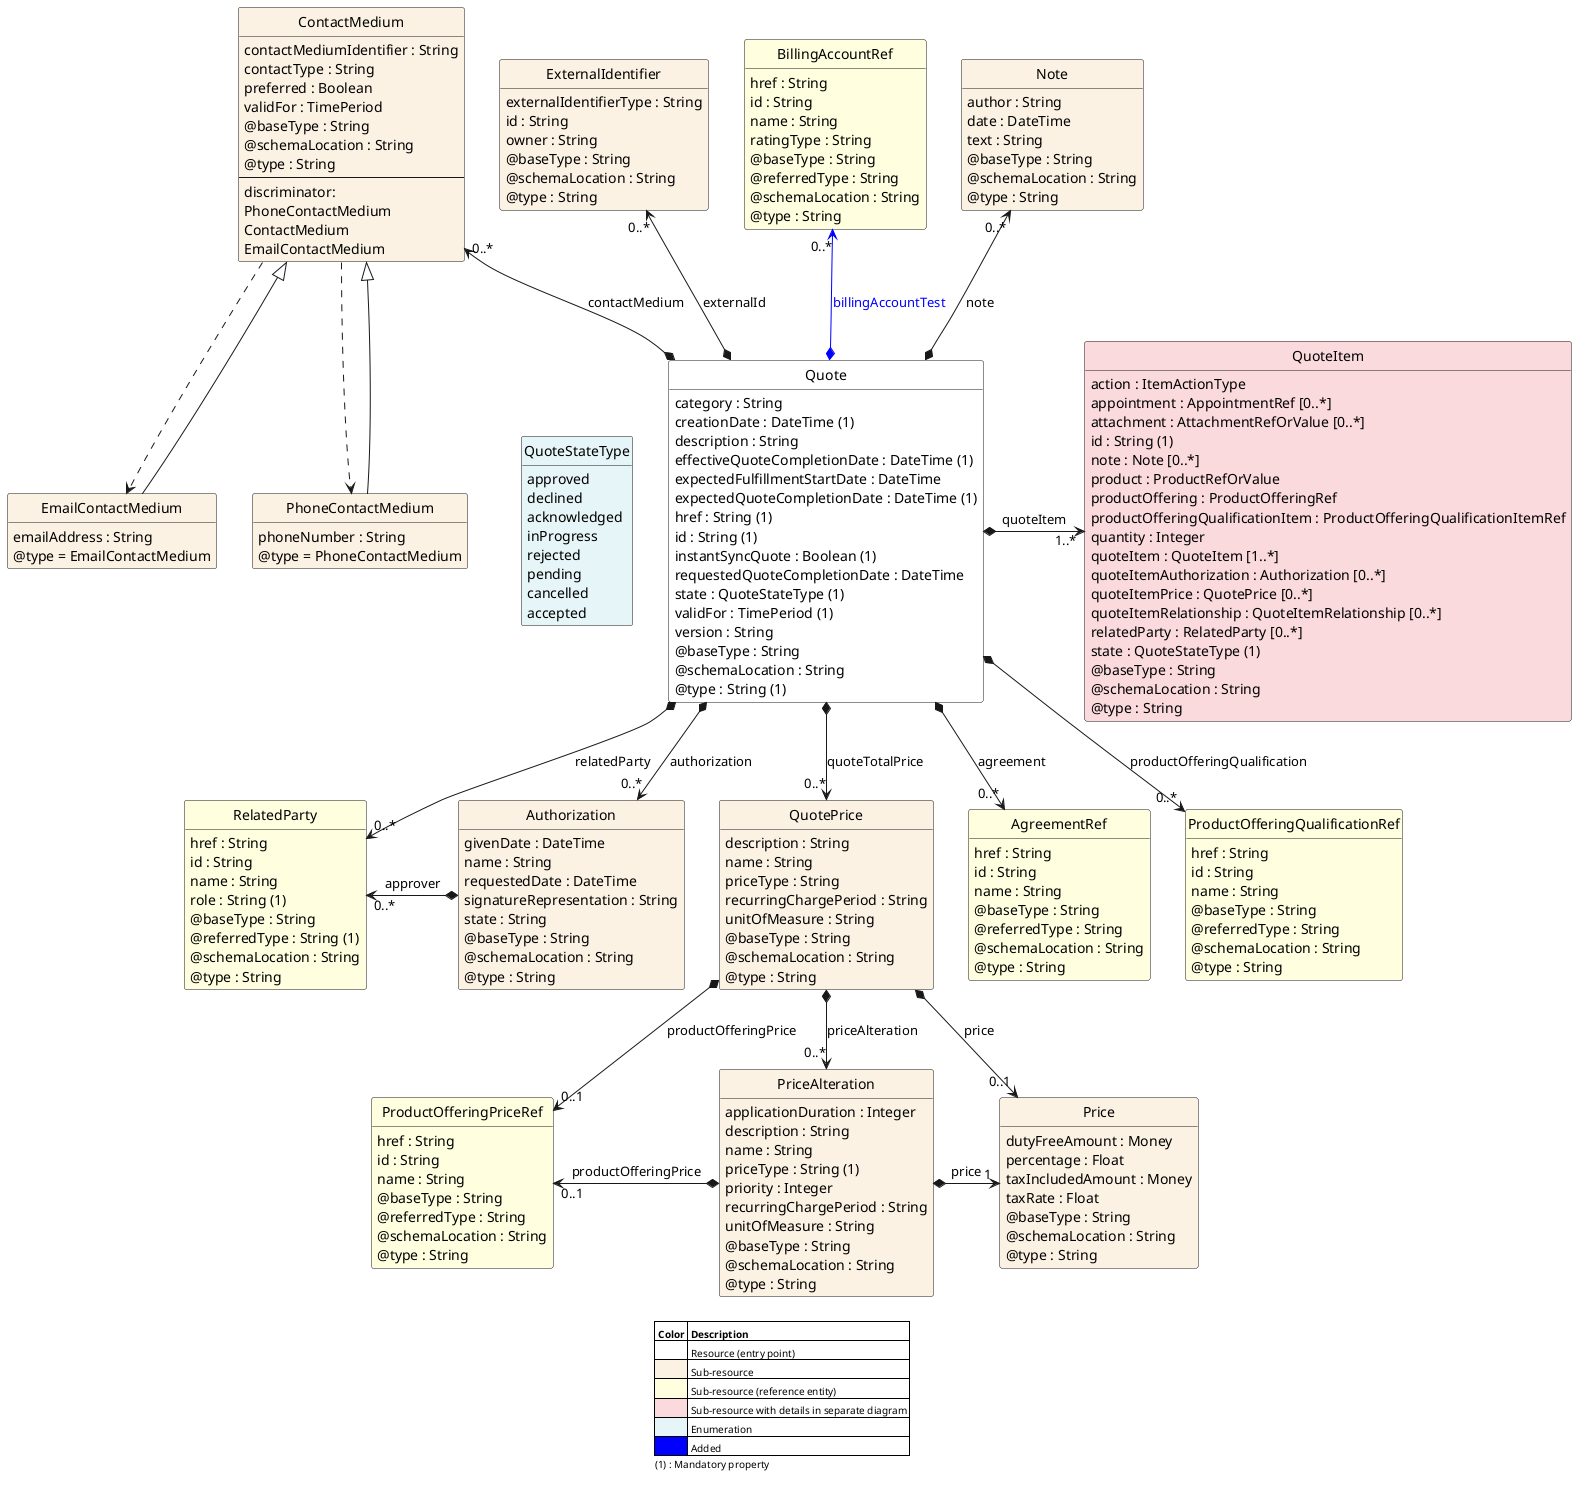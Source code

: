@startuml
'
' Resource:  Quote
' Source:    TMF648-Quote-v5.0.0.oas.yaml
'
hide circle
hide methods
hide stereotype
show <<Enumeration>> stereotype
skinparam class {
   BorderColor<<Extension>> blue
   FontColor<<Extension>> blue
   backgroundColor<<Enumeration>> #E6F5F7
   backgroundColor<<Ref>> #FFFFE0
   backgroundColor<<Pivot>> #FFFFFFF
   backgroundColor<<Resource>> #FCF2E3
   backgroundColor<<SubResource>> #FFFFFFF
   backgroundColor<<SubResourceReference>> #FADADD
}

skinparam legend {
   borderRoundCorner 0
   borderColor red
   backgroundColor white
}

class Quote  <<Pivot>> {
    category : String
    {field}creationDate : DateTime (1)
    description : String
    {field}effectiveQuoteCompletionDate : DateTime (1)
    expectedFulfillmentStartDate : DateTime
    {field}expectedQuoteCompletionDate : DateTime (1)
    {field}href : String (1)
    {field}id : String (1)
    {field}instantSyncQuote : Boolean (1)
    requestedQuoteCompletionDate : DateTime
    {field}state : QuoteStateType (1)
    {field}validFor : TimePeriod (1)
    version : String
    @baseType : String
    @schemaLocation : String
    {field}@type : String (1)
}

class QuoteStateType <<Enumeration>> {
    approved
    declined
    acknowledged
    inProgress
    rejected
    pending
    cancelled
    accepted
}

class QuotePrice <<Resource>> {
    description : String
    name : String
    priceType : String
    recurringChargePeriod : String
    unitOfMeasure : String
    @baseType : String
    @schemaLocation : String
    @type : String
}

class ContactMedium <<Resource>> {
    contactMediumIdentifier : String
    contactType : String
    preferred : Boolean
    validFor : TimePeriod
    @baseType : String
    @schemaLocation : String
    @type : String
    --
    discriminator:
    PhoneContactMedium
    ContactMedium
    EmailContactMedium
}

class ExternalIdentifier <<Resource>> {
    externalIdentifierType : String
    id : String
    owner : String
    @baseType : String
    @schemaLocation : String
    @type : String
}

class BillingAccountRef  <<Ref>> {
    href : String
    id : String
    name : String
    ratingType : String
    @baseType : String
    @referredType : String
    @schemaLocation : String
    @type : String
}

class AgreementRef  <<Ref>> {
    href : String
    id : String
    name : String
    @baseType : String
    @referredType : String
    @schemaLocation : String
    @type : String
}

class QuoteItem  <<SubResourceReference>> {
    action : ItemActionType
    appointment : AppointmentRef [0..*]
    attachment : AttachmentRefOrValue [0..*]
    {field}id : String (1)
    note : Note [0..*]
    product : ProductRefOrValue
    productOffering : ProductOfferingRef
    productOfferingQualificationItem : ProductOfferingQualificationItemRef
    quantity : Integer
    quoteItem : QuoteItem [1..*]
    quoteItemAuthorization : Authorization [0..*]
    quoteItemPrice : QuotePrice [0..*]
    quoteItemRelationship : QuoteItemRelationship [0..*]
    relatedParty : RelatedParty [0..*]
    {field}state : QuoteStateType (1)
    @baseType : String
    @schemaLocation : String
    @type : String
}

class EmailContactMedium <<Resource>> {
    emailAddress : String
    @type = EmailContactMedium
}

class ProductOfferingQualificationRef  <<Ref>> {
    href : String
    id : String
    name : String
    @baseType : String
    @referredType : String
    @schemaLocation : String
    @type : String
}

class Authorization <<Resource>> {
    givenDate : DateTime
    name : String
    requestedDate : DateTime
    signatureRepresentation : String
    state : String
    @baseType : String
    @schemaLocation : String
    @type : String
}

class PriceAlteration <<Resource>> {
    applicationDuration : Integer
    description : String
    name : String
    {field}priceType : String (1)
    priority : Integer
    recurringChargePeriod : String
    unitOfMeasure : String
    @baseType : String
    @schemaLocation : String
    @type : String
}

class PhoneContactMedium <<Resource>> {
    phoneNumber : String
    @type = PhoneContactMedium
}

class ProductOfferingPriceRef  <<Ref>> {
    href : String
    id : String
    name : String
    @baseType : String
    @referredType : String
    @schemaLocation : String
    @type : String
}

class Price <<Resource>> {
    dutyFreeAmount : Money
    percentage : Float
    taxIncludedAmount : Money
    taxRate : Float
    @baseType : String
    @schemaLocation : String
    @type : String
}

class Note <<Resource>> {
    author : String
    date : DateTime
    text : String
    @baseType : String
    @schemaLocation : String
    @type : String
}

class RelatedParty  <<Ref>> {
    href : String
    id : String
    name : String
    {field}role : String (1)
    @baseType : String
    {field}@referredType : String (1)
    @schemaLocation : String
    @type : String
}

Quote *-right-> "1..*" QuoteItem : quoteItem

Quote *-->  "0..*" RelatedParty : relatedParty

Authorization *-left-> "0..*" RelatedParty : approver

Quote *-->  "0..*" Authorization : authorization

Quote -left[hidden]- QuoteStateType

ContactMedium "0..*" <--* Quote : contactMedium

Quote *-->  "0..*" QuotePrice : quoteTotalPrice

QuotePrice *-->  "0..1" ProductOfferingPriceRef : productOfferingPrice

PriceAlteration *-left-> "0..1" ProductOfferingPriceRef : productOfferingPrice

QuotePrice *-->  "0..*" PriceAlteration : priceAlteration

PriceAlteration *-right-> "1" Price : price

ProductOfferingPriceRef -right[hidden]-> PriceAlteration

QuotePrice *-->  "0..1" Price : price

ContactMedium ..> PhoneContactMedium

ContactMedium ..> EmailContactMedium

ContactMedium <|-- PhoneContactMedium

ContactMedium <|-- EmailContactMedium

ExternalIdentifier "0..*" <--* Quote : externalId

BillingAccountRef "0..*" <-[#blue]-* Quote : <color:blue>billingAccountTest

Note "0..*" <--* Quote : note

Quote *-->  "0..*" AgreementRef : agreement

Quote *-->  "0..*" ProductOfferingQualificationRef : productOfferingQualification




skinparam legendBackgroundColor #transparent
skinparam legendBorderColor #transparent

legend
   |= <size:10>Color |= <size:10>Description |
   | <#FFFFFFF> | <size:10>Resource (entry point) |
   | <#FCF2E3> | <size:10>Sub-resource |
   | <#FFFFE0> | <size:10>Sub-resource (reference entity) |
   | <#FADADD> | <size:10>Sub-resource with details in separate diagram |
   | <#E6F5F7> | <size:10>Enumeration |
   | <#blue> | <size:10>Added |
 <size:10>(1) : Mandatory property
endlegend

@enduml